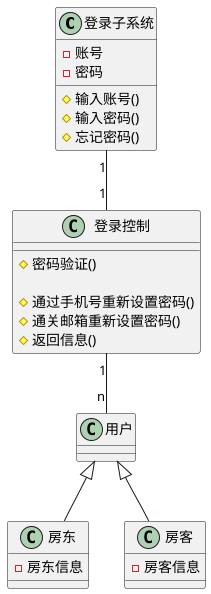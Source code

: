 @startuml
class  登录子系统{
    - 账号
    - 密码

    # 输入账号()
    # 输入密码()
    # 忘记密码()

}

class 登录控制 {
    
    # 密码验证()

    # 通过手机号重新设置密码()
    # 通关邮箱重新设置密码()
    # 返回信息()
}

class 用户{

}

class 房东 {
    - 房东信息
}
class 房客{
    - 房客信息
}

登录子系统 "1" -down- "1" 登录控制

登录控制 "1" -down- "n" 用户

房东 -up-|> 用户
房客 -up-|> 用户







@enduml